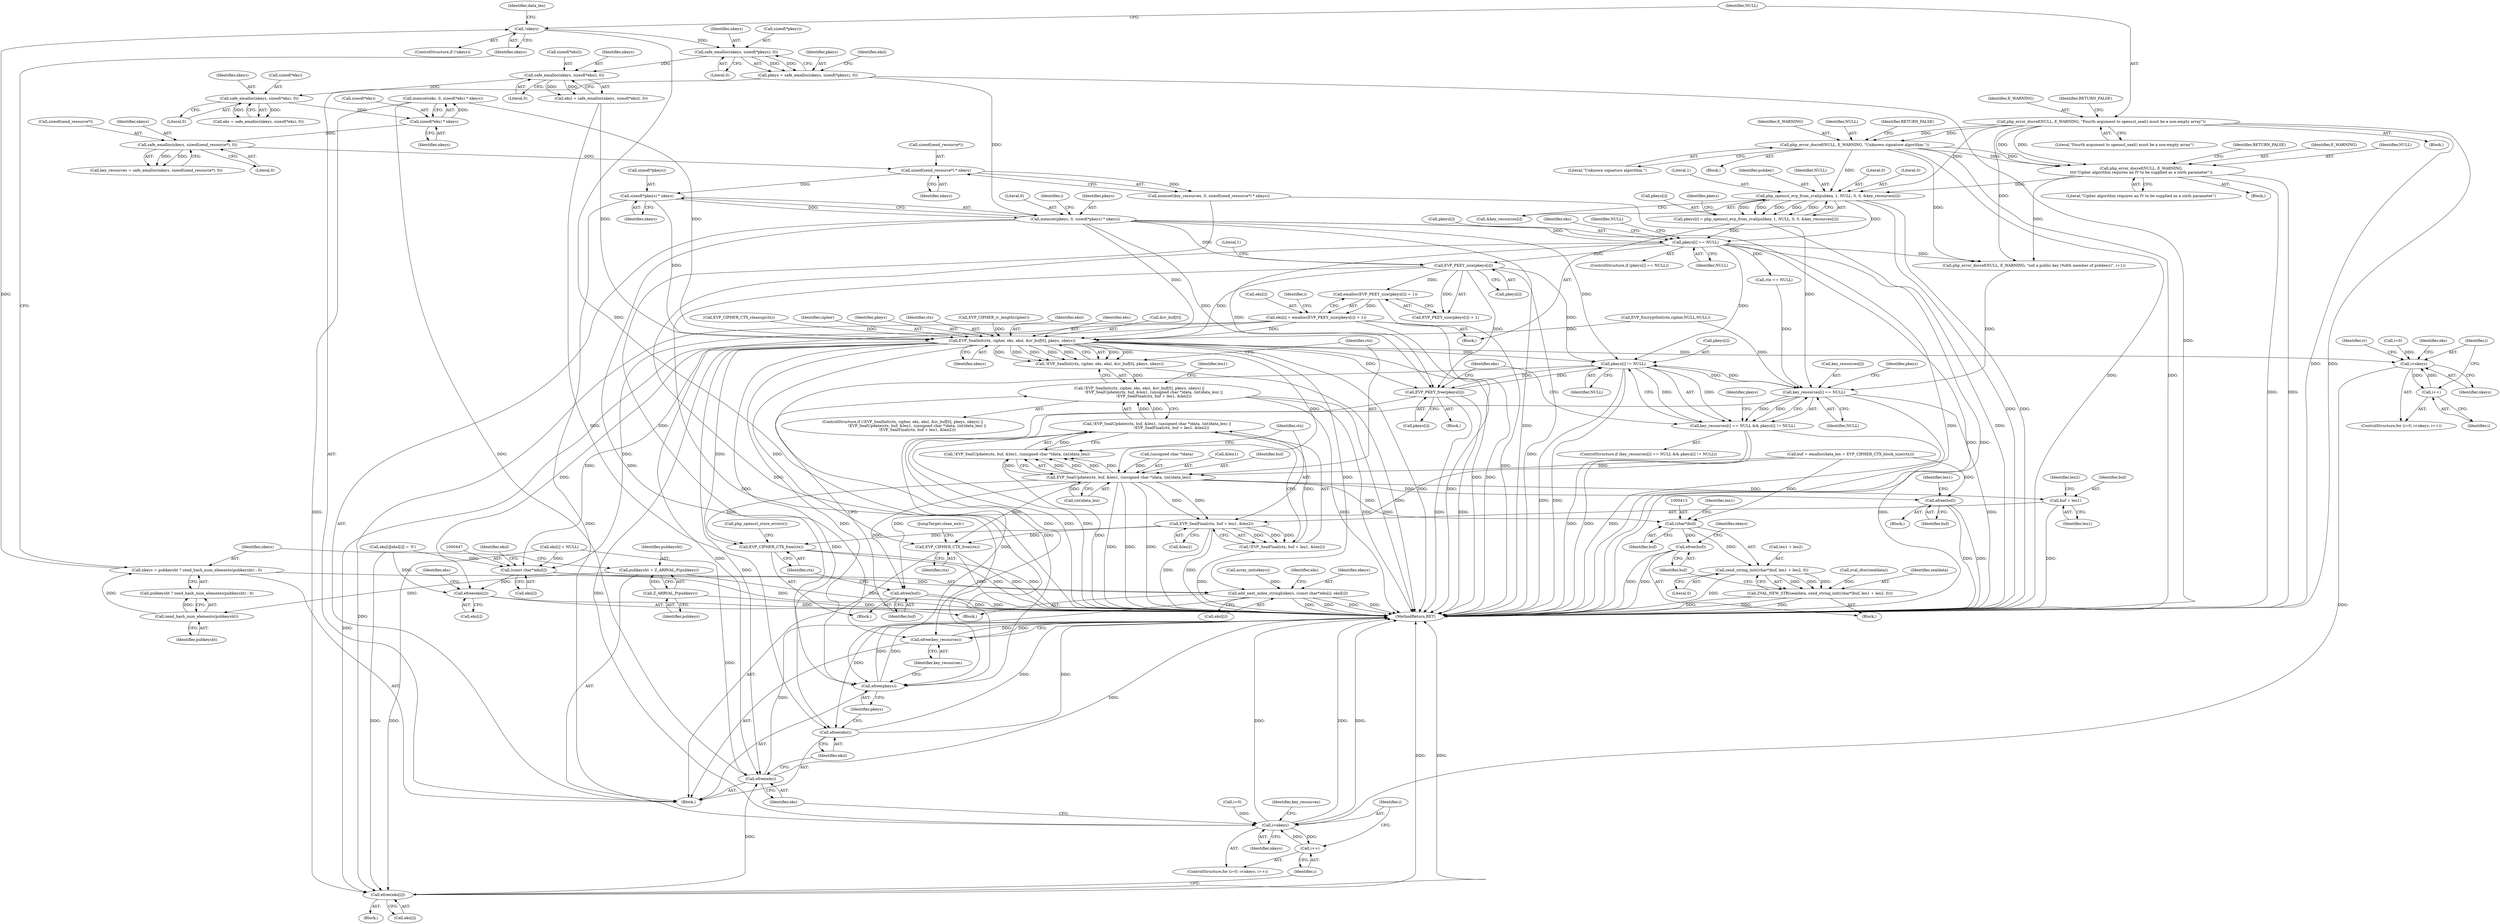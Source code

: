 digraph "0_php_91826a311dd37f4c4e5d605fa7af331e80ddd4c3@API" {
"1000318" [label="(Call,emalloc(EVP_PKEY_size(pkeys[i]) + 1))"];
"1000320" [label="(Call,EVP_PKEY_size(pkeys[i]))"];
"1000299" [label="(Call,pkeys[i] == NULL)"];
"1000284" [label="(Call,pkeys[i] = php_openssl_evp_from_zval(pubkey, 1, NULL, 0, 0, &key_resources[i]))"];
"1000288" [label="(Call,php_openssl_evp_from_zval(pubkey, 1, NULL, 0, 0, &key_resources[i]))"];
"1000199" [label="(Call,php_error_docref(NULL, E_WARNING, \"Unknown signature algorithm.\"))"];
"1000180" [label="(Call,php_error_docref(NULL, E_WARNING, \"Fourth argument to openssl_seal() must be a non-empty array\"))"];
"1000221" [label="(Call,php_error_docref(NULL, E_WARNING,\n\t\t\t\t\"Cipher algorithm requires an IV to be supplied as a sixth parameter\"))"];
"1000272" [label="(Call,memset(pkeys, 0, sizeof(*pkeys) * nkeys))"];
"1000226" [label="(Call,pkeys = safe_emalloc(nkeys, sizeof(*pkeys), 0))"];
"1000228" [label="(Call,safe_emalloc(nkeys, sizeof(*pkeys), 0))"];
"1000177" [label="(Call,!nkeys)"];
"1000169" [label="(Call,nkeys = pubkeysht ? zend_hash_num_elements(pubkeysht) : 0)"];
"1000173" [label="(Call,zend_hash_num_elements(pubkeysht))"];
"1000165" [label="(Call,pubkeysht = Z_ARRVAL_P(pubkeys))"];
"1000167" [label="(Call,Z_ARRVAL_P(pubkeys))"];
"1000275" [label="(Call,sizeof(*pkeys) * nkeys)"];
"1000268" [label="(Call,sizeof(zend_resource*) * nkeys)"];
"1000260" [label="(Call,safe_emalloc(nkeys, sizeof(zend_resource*), 0))"];
"1000253" [label="(Call,sizeof(*eks) * nkeys)"];
"1000244" [label="(Call,safe_emalloc(nkeys, sizeof(*eks), 0))"];
"1000236" [label="(Call,safe_emalloc(nkeys, sizeof(*eksl), 0))"];
"1000314" [label="(Call,eks[i] = emalloc(EVP_PKEY_size(pkeys[i]) + 1))"];
"1000360" [label="(Call,EVP_SealInit(ctx, cipher, eks, eksl, &iv_buf[0], pkeys, nkeys))"];
"1000359" [label="(Call,!EVP_SealInit(ctx, cipher, eks, eksl, &iv_buf[0], pkeys, nkeys))"];
"1000358" [label="(Call,!EVP_SealInit(ctx, cipher, eks, eksl, &iv_buf[0], pkeys, nkeys) ||\n                        !EVP_SealUpdate(ctx, buf, &len1, (unsigned char *)data, (int)data_len) ||\n                        !EVP_SealFinal(ctx, buf + len1, &len2))"];
"1000373" [label="(Call,EVP_SealUpdate(ctx, buf, &len1, (unsigned char *)data, (int)data_len))"];
"1000372" [label="(Call,!EVP_SealUpdate(ctx, buf, &len1, (unsigned char *)data, (int)data_len))"];
"1000371" [label="(Call,!EVP_SealUpdate(ctx, buf, &len1, (unsigned char *)data, (int)data_len) ||\n                        !EVP_SealFinal(ctx, buf + len1, &len2))"];
"1000385" [label="(Call,EVP_SealFinal(ctx, buf + len1, &len2))"];
"1000384" [label="(Call,!EVP_SealFinal(ctx, buf + len1, &len2))"];
"1000395" [label="(Call,EVP_CIPHER_CTX_free(ctx))"];
"1000489" [label="(Call,EVP_CIPHER_CTX_free(ctx))"];
"1000387" [label="(Call,buf + len1)"];
"1000393" [label="(Call,efree(buf))"];
"1000412" [label="(Call,(char*)buf)"];
"1000411" [label="(Call,zend_string_init((char*)buf, len1 + len2, 0))"];
"1000409" [label="(Call,ZVAL_NEW_STR(sealdata, zend_string_init((char*)buf, len1 + len2, 0)))"];
"1000419" [label="(Call,efree(buf))"];
"1000483" [label="(Call,efree(buf))"];
"1000429" [label="(Call,i<nkeys)"];
"1000432" [label="(Call,i++)"];
"1000496" [label="(Call,i<nkeys)"];
"1000499" [label="(Call,i++)"];
"1000446" [label="(Call,(const char*)eks[i])"];
"1000444" [label="(Call,add_next_index_stringl(ekeys, (const char*)eks[i], eksl[i]))"];
"1000530" [label="(Call,efree(eksl))"];
"1000454" [label="(Call,efree(eks[i]))"];
"1000509" [label="(Call,pkeys[i] != NULL)"];
"1000504" [label="(Call,key_resources[i] == NULL)"];
"1000503" [label="(Call,key_resources[i] == NULL && pkeys[i] != NULL)"];
"1000534" [label="(Call,efree(key_resources))"];
"1000515" [label="(Call,EVP_PKEY_free(pkeys[i]))"];
"1000532" [label="(Call,efree(pkeys))"];
"1000524" [label="(Call,efree(eks[i]))"];
"1000528" [label="(Call,efree(eks))"];
"1000423" [label="(Call,array_init(ekeys))"];
"1000274" [label="(Literal,0)"];
"1000249" [label="(Literal,0)"];
"1000272" [label="(Call,memset(pkeys, 0, sizeof(*pkeys) * nkeys))"];
"1000245" [label="(Identifier,nkeys)"];
"1000357" [label="(ControlStructure,if (!EVP_SealInit(ctx, cipher, eks, eksl, &iv_buf[0], pkeys, nkeys) ||\n                        !EVP_SealUpdate(ctx, buf, &len1, (unsigned char *)data, (int)data_len) ||\n                        !EVP_SealFinal(ctx, buf + len1, &len2)))"];
"1000422" [label="(Identifier,ekeys)"];
"1000371" [label="(Call,!EVP_SealUpdate(ctx, buf, &len1, (unsigned char *)data, (int)data_len) ||\n                        !EVP_SealFinal(ctx, buf + len1, &len2))"];
"1000393" [label="(Call,efree(buf))"];
"1000384" [label="(Call,!EVP_SealFinal(ctx, buf + len1, &len2))"];
"1000378" [label="(Call,(unsigned char *)data)"];
"1000392" [label="(Block,)"];
"1000257" [label="(Identifier,nkeys)"];
"1000320" [label="(Call,EVP_PKEY_size(pkeys[i]))"];
"1000250" [label="(Call,memset(eks, 0, sizeof(*eks) * nkeys))"];
"1000482" [label="(Block,)"];
"1000303" [label="(Identifier,NULL)"];
"1000484" [label="(Identifier,buf)"];
"1000448" [label="(Call,eks[i])"];
"1000176" [label="(ControlStructure,if (!nkeys))"];
"1000360" [label="(Call,EVP_SealInit(ctx, cipher, eks, eksl, &iv_buf[0], pkeys, nkeys))"];
"1000199" [label="(Call,php_error_docref(NULL, E_WARNING, \"Unknown signature algorithm.\"))"];
"1000406" [label="(Block,)"];
"1000490" [label="(Identifier,ctx)"];
"1000179" [label="(Block,)"];
"1000394" [label="(Identifier,buf)"];
"1000498" [label="(Identifier,nkeys)"];
"1000435" [label="(Call,eks[i][eksl[i]] = '\0')"];
"1000229" [label="(Identifier,nkeys)"];
"1000291" [label="(Identifier,NULL)"];
"1000165" [label="(Call,pubkeysht = Z_ARRVAL_P(pubkeys))"];
"1000292" [label="(Literal,0)"];
"1000529" [label="(Identifier,eks)"];
"1000275" [label="(Call,sizeof(*pkeys) * nkeys)"];
"1000281" [label="(Identifier,i)"];
"1000514" [label="(Block,)"];
"1000254" [label="(Call,sizeof(*eks))"];
"1000407" [label="(Call,zval_dtor(sealdata))"];
"1000391" [label="(Identifier,len2)"];
"1000390" [label="(Call,&len2)"];
"1000396" [label="(Identifier,ctx)"];
"1000504" [label="(Call,key_resources[i] == NULL)"];
"1000230" [label="(Call,sizeof(*pkeys))"];
"1000419" [label="(Call,efree(buf))"];
"1000410" [label="(Identifier,sealdata)"];
"1000426" [label="(Call,i=0)"];
"1000222" [label="(Identifier,NULL)"];
"1000369" [label="(Identifier,pkeys)"];
"1000186" [label="(Identifier,data_len)"];
"1000487" [label="(Identifier,len1)"];
"1000183" [label="(Literal,\"Fourth argument to openssl_seal() must be a non-empty array\")"];
"1000534" [label="(Call,efree(key_resources))"];
"1000438" [label="(Identifier,eks)"];
"1000508" [label="(Identifier,NULL)"];
"1000228" [label="(Call,safe_emalloc(nkeys, sizeof(*pkeys), 0))"];
"1000434" [label="(Block,)"];
"1000306" [label="(Identifier,NULL)"];
"1000515" [label="(Call,EVP_PKEY_free(pkeys[i]))"];
"1000361" [label="(Identifier,ctx)"];
"1000493" [label="(Call,i=0)"];
"1000293" [label="(Literal,0)"];
"1000531" [label="(Identifier,eksl)"];
"1000497" [label="(Identifier,i)"];
"1000166" [label="(Identifier,pubkeysht)"];
"1000300" [label="(Call,pkeys[i])"];
"1000374" [label="(Identifier,ctx)"];
"1000454" [label="(Call,efree(eks[i]))"];
"1000430" [label="(Identifier,i)"];
"1000288" [label="(Call,php_openssl_evp_from_zval(pubkey, 1, NULL, 0, 0, &key_resources[i]))"];
"1000373" [label="(Call,EVP_SealUpdate(ctx, buf, &len1, (unsigned char *)data, (int)data_len))"];
"1000261" [label="(Identifier,nkeys)"];
"1000532" [label="(Call,efree(pkeys))"];
"1000528" [label="(Call,efree(eks))"];
"1000294" [label="(Call,&key_resources[i])"];
"1000177" [label="(Call,!nkeys)"];
"1000376" [label="(Call,&len1)"];
"1000499" [label="(Call,i++)"];
"1000203" [label="(Identifier,RETURN_FALSE)"];
"1000211" [label="(Call,EVP_CIPHER_iv_length(cipher))"];
"1000170" [label="(Identifier,nkeys)"];
"1000236" [label="(Call,safe_emalloc(nkeys, sizeof(*eksl), 0))"];
"1000536" [label="(MethodReturn,RET)"];
"1000418" [label="(Literal,0)"];
"1000535" [label="(Identifier,key_resources)"];
"1000283" [label="(Block,)"];
"1000456" [label="(Identifier,eks)"];
"1000299" [label="(Call,pkeys[i] == NULL)"];
"1000167" [label="(Call,Z_ARRVAL_P(pubkeys))"];
"1000290" [label="(Literal,1)"];
"1000364" [label="(Identifier,eksl)"];
"1000464" [label="(Identifier,iv)"];
"1000318" [label="(Call,emalloc(EVP_PKEY_size(pkeys[i]) + 1))"];
"1000174" [label="(Identifier,pubkeysht)"];
"1000412" [label="(Call,(char*)buf)"];
"1000530" [label="(Call,efree(eksl))"];
"1000363" [label="(Identifier,eks)"];
"1000510" [label="(Call,pkeys[i])"];
"1000523" [label="(Block,)"];
"1000260" [label="(Call,safe_emalloc(nkeys, sizeof(zend_resource*), 0))"];
"1000432" [label="(Call,i++)"];
"1000184" [label="(Identifier,RETURN_FALSE)"];
"1000381" [label="(Call,(int)data_len)"];
"1000385" [label="(Call,EVP_SealFinal(ctx, buf + len1, &len2))"];
"1000182" [label="(Identifier,E_WARNING)"];
"1000359" [label="(Call,!EVP_SealInit(ctx, cipher, eks, eksl, &iv_buf[0], pkeys, nkeys))"];
"1000411" [label="(Call,zend_string_init((char*)buf, len1 + len2, 0))"];
"1000503" [label="(Call,key_resources[i] == NULL && pkeys[i] != NULL)"];
"1000233" [label="(Literal,0)"];
"1000284" [label="(Call,pkeys[i] = php_openssl_evp_from_zval(pubkey, 1, NULL, 0, 0, &key_resources[i]))"];
"1000375" [label="(Identifier,buf)"];
"1000452" [label="(Identifier,eksl)"];
"1000221" [label="(Call,php_error_docref(NULL, E_WARNING,\n\t\t\t\t\"Cipher algorithm requires an IV to be supplied as a sixth parameter\"))"];
"1000244" [label="(Call,safe_emalloc(nkeys, sizeof(*eks), 0))"];
"1000235" [label="(Identifier,eksl)"];
"1000237" [label="(Identifier,nkeys)"];
"1000298" [label="(ControlStructure,if (pkeys[i] == NULL))"];
"1000333" [label="(Call,ctx == NULL)"];
"1000483" [label="(Call,efree(buf))"];
"1000387" [label="(Call,buf + len1)"];
"1000451" [label="(Call,eksl[i])"];
"1000268" [label="(Call,sizeof(zend_resource*) * nkeys)"];
"1000324" [label="(Literal,1)"];
"1000224" [label="(Literal,\"Cipher algorithm requires an IV to be supplied as a sixth parameter\")"];
"1000403" [label="(Identifier,len1)"];
"1000492" [label="(ControlStructure,for (i=0; i<nkeys; i++))"];
"1000370" [label="(Identifier,nkeys)"];
"1000225" [label="(Identifier,RETURN_FALSE)"];
"1000201" [label="(Identifier,E_WARNING)"];
"1000315" [label="(Call,eks[i])"];
"1000279" [label="(Identifier,nkeys)"];
"1000496" [label="(Call,i<nkeys)"];
"1000395" [label="(Call,EVP_CIPHER_CTX_free(ctx))"];
"1000169" [label="(Call,nkeys = pubkeysht ? zend_hash_num_elements(pubkeysht) : 0)"];
"1000168" [label="(Identifier,pubkeys)"];
"1000458" [label="(Call,eks[i] = NULL)"];
"1000358" [label="(Call,!EVP_SealInit(ctx, cipher, eks, eksl, &iv_buf[0], pkeys, nkeys) ||\n                        !EVP_SealUpdate(ctx, buf, &len1, (unsigned char *)data, (int)data_len) ||\n                        !EVP_SealFinal(ctx, buf + len1, &len2))"];
"1000445" [label="(Identifier,ekeys)"];
"1000200" [label="(Identifier,NULL)"];
"1000314" [label="(Call,eks[i] = emalloc(EVP_PKEY_size(pkeys[i]) + 1))"];
"1000181" [label="(Identifier,NULL)"];
"1000264" [label="(Literal,0)"];
"1000348" [label="(Call,buf = emalloc(data_len + EVP_CIPHER_CTX_block_size(ctx)))"];
"1000429" [label="(Call,i<nkeys)"];
"1000220" [label="(Block,)"];
"1000180" [label="(Call,php_error_docref(NULL, E_WARNING, \"Fourth argument to openssl_seal() must be a non-empty array\"))"];
"1000223" [label="(Identifier,E_WARNING)"];
"1000431" [label="(Identifier,nkeys)"];
"1000409" [label="(Call,ZVAL_NEW_STR(sealdata, zend_string_init((char*)buf, len1 + len2, 0)))"];
"1000420" [label="(Identifier,buf)"];
"1000253" [label="(Call,sizeof(*eks) * nkeys)"];
"1000446" [label="(Call,(const char*)eks[i])"];
"1000513" [label="(Identifier,NULL)"];
"1000509" [label="(Call,pkeys[i] != NULL)"];
"1000460" [label="(Identifier,eks)"];
"1000234" [label="(Call,eksl = safe_emalloc(nkeys, sizeof(*eksl), 0))"];
"1000524" [label="(Call,efree(eks[i]))"];
"1000202" [label="(Literal,\"Unknown signature algorithm.\")"];
"1000388" [label="(Identifier,buf)"];
"1000246" [label="(Call,sizeof(*eks))"];
"1000198" [label="(Block,)"];
"1000491" [label="(JumpTarget,clean_exit:)"];
"1000397" [label="(Call,php_openssl_store_errors())"];
"1000269" [label="(Call,sizeof(zend_resource*))"];
"1000273" [label="(Identifier,pkeys)"];
"1000326" [label="(Identifier,i)"];
"1000386" [label="(Identifier,ctx)"];
"1000265" [label="(Call,memset(key_resources, 0, sizeof(zend_resource*) * nkeys))"];
"1000433" [label="(Identifier,i)"];
"1000365" [label="(Call,&iv_buf[0])"];
"1000415" [label="(Call,len1 + len2)"];
"1000425" [label="(ControlStructure,for (i=0; i<nkeys; i++))"];
"1000271" [label="(Identifier,nkeys)"];
"1000416" [label="(Identifier,len1)"];
"1000500" [label="(Identifier,i)"];
"1000517" [label="(Identifier,pkeys)"];
"1000506" [label="(Identifier,key_resources)"];
"1000444" [label="(Call,add_next_index_stringl(ekeys, (const char*)eks[i], eksl[i]))"];
"1000525" [label="(Call,eks[i])"];
"1000516" [label="(Call,pkeys[i])"];
"1000242" [label="(Call,eks = safe_emalloc(nkeys, sizeof(*eks), 0))"];
"1000489" [label="(Call,EVP_CIPHER_CTX_free(ctx))"];
"1000511" [label="(Identifier,pkeys)"];
"1000502" [label="(ControlStructure,if (key_resources[i] == NULL && pkeys[i] != NULL))"];
"1000262" [label="(Call,sizeof(zend_resource*))"];
"1000258" [label="(Call,key_resources = safe_emalloc(nkeys, sizeof(zend_resource*), 0))"];
"1000389" [label="(Identifier,len1)"];
"1000305" [label="(Call,php_error_docref(NULL, E_WARNING, \"not a public key (%dth member of pubkeys)\", i+1))"];
"1000289" [label="(Identifier,pubkey)"];
"1000372" [label="(Call,!EVP_SealUpdate(ctx, buf, &len1, (unsigned char *)data, (int)data_len))"];
"1000178" [label="(Identifier,nkeys)"];
"1000533" [label="(Identifier,pkeys)"];
"1000173" [label="(Call,zend_hash_num_elements(pubkeysht))"];
"1000301" [label="(Identifier,pkeys)"];
"1000241" [label="(Literal,0)"];
"1000238" [label="(Call,sizeof(*eksl))"];
"1000227" [label="(Identifier,pkeys)"];
"1000337" [label="(Call,EVP_EncryptInit(ctx,cipher,NULL,NULL))"];
"1000355" [label="(Call,EVP_CIPHER_CTX_cleanup(ctx))"];
"1000105" [label="(Block,)"];
"1000316" [label="(Identifier,eks)"];
"1000321" [label="(Call,pkeys[i])"];
"1000319" [label="(Call,EVP_PKEY_size(pkeys[i]) + 1)"];
"1000285" [label="(Call,pkeys[i])"];
"1000414" [label="(Identifier,buf)"];
"1000505" [label="(Call,key_resources[i])"];
"1000276" [label="(Call,sizeof(*pkeys))"];
"1000521" [label="(Identifier,eks)"];
"1000226" [label="(Call,pkeys = safe_emalloc(nkeys, sizeof(*pkeys), 0))"];
"1000171" [label="(Call,pubkeysht ? zend_hash_num_elements(pubkeysht) : 0)"];
"1000362" [label="(Identifier,cipher)"];
"1000455" [label="(Call,eks[i])"];
"1000318" -> "1000314"  [label="AST: "];
"1000318" -> "1000319"  [label="CFG: "];
"1000319" -> "1000318"  [label="AST: "];
"1000314" -> "1000318"  [label="CFG: "];
"1000318" -> "1000536"  [label="DDG: "];
"1000318" -> "1000314"  [label="DDG: "];
"1000320" -> "1000318"  [label="DDG: "];
"1000320" -> "1000319"  [label="AST: "];
"1000320" -> "1000321"  [label="CFG: "];
"1000321" -> "1000320"  [label="AST: "];
"1000324" -> "1000320"  [label="CFG: "];
"1000320" -> "1000536"  [label="DDG: "];
"1000320" -> "1000319"  [label="DDG: "];
"1000299" -> "1000320"  [label="DDG: "];
"1000272" -> "1000320"  [label="DDG: "];
"1000320" -> "1000360"  [label="DDG: "];
"1000320" -> "1000509"  [label="DDG: "];
"1000320" -> "1000515"  [label="DDG: "];
"1000320" -> "1000532"  [label="DDG: "];
"1000299" -> "1000298"  [label="AST: "];
"1000299" -> "1000303"  [label="CFG: "];
"1000300" -> "1000299"  [label="AST: "];
"1000303" -> "1000299"  [label="AST: "];
"1000306" -> "1000299"  [label="CFG: "];
"1000316" -> "1000299"  [label="CFG: "];
"1000299" -> "1000536"  [label="DDG: "];
"1000299" -> "1000536"  [label="DDG: "];
"1000284" -> "1000299"  [label="DDG: "];
"1000272" -> "1000299"  [label="DDG: "];
"1000288" -> "1000299"  [label="DDG: "];
"1000299" -> "1000305"  [label="DDG: "];
"1000299" -> "1000333"  [label="DDG: "];
"1000299" -> "1000509"  [label="DDG: "];
"1000299" -> "1000515"  [label="DDG: "];
"1000299" -> "1000532"  [label="DDG: "];
"1000284" -> "1000283"  [label="AST: "];
"1000284" -> "1000288"  [label="CFG: "];
"1000285" -> "1000284"  [label="AST: "];
"1000288" -> "1000284"  [label="AST: "];
"1000301" -> "1000284"  [label="CFG: "];
"1000284" -> "1000536"  [label="DDG: "];
"1000288" -> "1000284"  [label="DDG: "];
"1000288" -> "1000284"  [label="DDG: "];
"1000288" -> "1000284"  [label="DDG: "];
"1000288" -> "1000284"  [label="DDG: "];
"1000288" -> "1000284"  [label="DDG: "];
"1000288" -> "1000294"  [label="CFG: "];
"1000289" -> "1000288"  [label="AST: "];
"1000290" -> "1000288"  [label="AST: "];
"1000291" -> "1000288"  [label="AST: "];
"1000292" -> "1000288"  [label="AST: "];
"1000293" -> "1000288"  [label="AST: "];
"1000294" -> "1000288"  [label="AST: "];
"1000288" -> "1000536"  [label="DDG: "];
"1000288" -> "1000536"  [label="DDG: "];
"1000199" -> "1000288"  [label="DDG: "];
"1000180" -> "1000288"  [label="DDG: "];
"1000221" -> "1000288"  [label="DDG: "];
"1000199" -> "1000198"  [label="AST: "];
"1000199" -> "1000202"  [label="CFG: "];
"1000200" -> "1000199"  [label="AST: "];
"1000201" -> "1000199"  [label="AST: "];
"1000202" -> "1000199"  [label="AST: "];
"1000203" -> "1000199"  [label="CFG: "];
"1000199" -> "1000536"  [label="DDG: "];
"1000199" -> "1000536"  [label="DDG: "];
"1000180" -> "1000199"  [label="DDG: "];
"1000180" -> "1000199"  [label="DDG: "];
"1000199" -> "1000221"  [label="DDG: "];
"1000199" -> "1000221"  [label="DDG: "];
"1000199" -> "1000305"  [label="DDG: "];
"1000180" -> "1000179"  [label="AST: "];
"1000180" -> "1000183"  [label="CFG: "];
"1000181" -> "1000180"  [label="AST: "];
"1000182" -> "1000180"  [label="AST: "];
"1000183" -> "1000180"  [label="AST: "];
"1000184" -> "1000180"  [label="CFG: "];
"1000180" -> "1000536"  [label="DDG: "];
"1000180" -> "1000536"  [label="DDG: "];
"1000180" -> "1000221"  [label="DDG: "];
"1000180" -> "1000221"  [label="DDG: "];
"1000180" -> "1000305"  [label="DDG: "];
"1000221" -> "1000220"  [label="AST: "];
"1000221" -> "1000224"  [label="CFG: "];
"1000222" -> "1000221"  [label="AST: "];
"1000223" -> "1000221"  [label="AST: "];
"1000224" -> "1000221"  [label="AST: "];
"1000225" -> "1000221"  [label="CFG: "];
"1000221" -> "1000536"  [label="DDG: "];
"1000221" -> "1000536"  [label="DDG: "];
"1000221" -> "1000305"  [label="DDG: "];
"1000272" -> "1000105"  [label="AST: "];
"1000272" -> "1000275"  [label="CFG: "];
"1000273" -> "1000272"  [label="AST: "];
"1000274" -> "1000272"  [label="AST: "];
"1000275" -> "1000272"  [label="AST: "];
"1000281" -> "1000272"  [label="CFG: "];
"1000272" -> "1000536"  [label="DDG: "];
"1000272" -> "1000536"  [label="DDG: "];
"1000226" -> "1000272"  [label="DDG: "];
"1000275" -> "1000272"  [label="DDG: "];
"1000272" -> "1000360"  [label="DDG: "];
"1000272" -> "1000509"  [label="DDG: "];
"1000272" -> "1000515"  [label="DDG: "];
"1000272" -> "1000532"  [label="DDG: "];
"1000226" -> "1000105"  [label="AST: "];
"1000226" -> "1000228"  [label="CFG: "];
"1000227" -> "1000226"  [label="AST: "];
"1000228" -> "1000226"  [label="AST: "];
"1000235" -> "1000226"  [label="CFG: "];
"1000226" -> "1000536"  [label="DDG: "];
"1000228" -> "1000226"  [label="DDG: "];
"1000228" -> "1000226"  [label="DDG: "];
"1000228" -> "1000233"  [label="CFG: "];
"1000229" -> "1000228"  [label="AST: "];
"1000230" -> "1000228"  [label="AST: "];
"1000233" -> "1000228"  [label="AST: "];
"1000177" -> "1000228"  [label="DDG: "];
"1000228" -> "1000236"  [label="DDG: "];
"1000177" -> "1000176"  [label="AST: "];
"1000177" -> "1000178"  [label="CFG: "];
"1000178" -> "1000177"  [label="AST: "];
"1000181" -> "1000177"  [label="CFG: "];
"1000186" -> "1000177"  [label="CFG: "];
"1000177" -> "1000536"  [label="DDG: "];
"1000169" -> "1000177"  [label="DDG: "];
"1000169" -> "1000105"  [label="AST: "];
"1000169" -> "1000171"  [label="CFG: "];
"1000170" -> "1000169"  [label="AST: "];
"1000171" -> "1000169"  [label="AST: "];
"1000178" -> "1000169"  [label="CFG: "];
"1000169" -> "1000536"  [label="DDG: "];
"1000173" -> "1000169"  [label="DDG: "];
"1000173" -> "1000171"  [label="AST: "];
"1000173" -> "1000174"  [label="CFG: "];
"1000174" -> "1000173"  [label="AST: "];
"1000171" -> "1000173"  [label="CFG: "];
"1000173" -> "1000171"  [label="DDG: "];
"1000165" -> "1000173"  [label="DDG: "];
"1000165" -> "1000105"  [label="AST: "];
"1000165" -> "1000167"  [label="CFG: "];
"1000166" -> "1000165"  [label="AST: "];
"1000167" -> "1000165"  [label="AST: "];
"1000170" -> "1000165"  [label="CFG: "];
"1000165" -> "1000536"  [label="DDG: "];
"1000167" -> "1000165"  [label="DDG: "];
"1000167" -> "1000168"  [label="CFG: "];
"1000168" -> "1000167"  [label="AST: "];
"1000167" -> "1000536"  [label="DDG: "];
"1000275" -> "1000279"  [label="CFG: "];
"1000276" -> "1000275"  [label="AST: "];
"1000279" -> "1000275"  [label="AST: "];
"1000268" -> "1000275"  [label="DDG: "];
"1000275" -> "1000360"  [label="DDG: "];
"1000275" -> "1000496"  [label="DDG: "];
"1000268" -> "1000265"  [label="AST: "];
"1000268" -> "1000271"  [label="CFG: "];
"1000269" -> "1000268"  [label="AST: "];
"1000271" -> "1000268"  [label="AST: "];
"1000265" -> "1000268"  [label="CFG: "];
"1000268" -> "1000265"  [label="DDG: "];
"1000260" -> "1000268"  [label="DDG: "];
"1000260" -> "1000258"  [label="AST: "];
"1000260" -> "1000264"  [label="CFG: "];
"1000261" -> "1000260"  [label="AST: "];
"1000262" -> "1000260"  [label="AST: "];
"1000264" -> "1000260"  [label="AST: "];
"1000258" -> "1000260"  [label="CFG: "];
"1000260" -> "1000258"  [label="DDG: "];
"1000260" -> "1000258"  [label="DDG: "];
"1000253" -> "1000260"  [label="DDG: "];
"1000253" -> "1000250"  [label="AST: "];
"1000253" -> "1000257"  [label="CFG: "];
"1000254" -> "1000253"  [label="AST: "];
"1000257" -> "1000253"  [label="AST: "];
"1000250" -> "1000253"  [label="CFG: "];
"1000253" -> "1000250"  [label="DDG: "];
"1000244" -> "1000253"  [label="DDG: "];
"1000244" -> "1000242"  [label="AST: "];
"1000244" -> "1000249"  [label="CFG: "];
"1000245" -> "1000244"  [label="AST: "];
"1000246" -> "1000244"  [label="AST: "];
"1000249" -> "1000244"  [label="AST: "];
"1000242" -> "1000244"  [label="CFG: "];
"1000244" -> "1000242"  [label="DDG: "];
"1000244" -> "1000242"  [label="DDG: "];
"1000236" -> "1000244"  [label="DDG: "];
"1000236" -> "1000234"  [label="AST: "];
"1000236" -> "1000241"  [label="CFG: "];
"1000237" -> "1000236"  [label="AST: "];
"1000238" -> "1000236"  [label="AST: "];
"1000241" -> "1000236"  [label="AST: "];
"1000234" -> "1000236"  [label="CFG: "];
"1000236" -> "1000234"  [label="DDG: "];
"1000236" -> "1000234"  [label="DDG: "];
"1000314" -> "1000283"  [label="AST: "];
"1000315" -> "1000314"  [label="AST: "];
"1000326" -> "1000314"  [label="CFG: "];
"1000314" -> "1000536"  [label="DDG: "];
"1000314" -> "1000536"  [label="DDG: "];
"1000314" -> "1000360"  [label="DDG: "];
"1000314" -> "1000446"  [label="DDG: "];
"1000314" -> "1000524"  [label="DDG: "];
"1000314" -> "1000528"  [label="DDG: "];
"1000360" -> "1000359"  [label="AST: "];
"1000360" -> "1000370"  [label="CFG: "];
"1000361" -> "1000360"  [label="AST: "];
"1000362" -> "1000360"  [label="AST: "];
"1000363" -> "1000360"  [label="AST: "];
"1000364" -> "1000360"  [label="AST: "];
"1000365" -> "1000360"  [label="AST: "];
"1000369" -> "1000360"  [label="AST: "];
"1000370" -> "1000360"  [label="AST: "];
"1000359" -> "1000360"  [label="CFG: "];
"1000360" -> "1000536"  [label="DDG: "];
"1000360" -> "1000536"  [label="DDG: "];
"1000360" -> "1000359"  [label="DDG: "];
"1000360" -> "1000359"  [label="DDG: "];
"1000360" -> "1000359"  [label="DDG: "];
"1000360" -> "1000359"  [label="DDG: "];
"1000360" -> "1000359"  [label="DDG: "];
"1000360" -> "1000359"  [label="DDG: "];
"1000360" -> "1000359"  [label="DDG: "];
"1000355" -> "1000360"  [label="DDG: "];
"1000337" -> "1000360"  [label="DDG: "];
"1000211" -> "1000360"  [label="DDG: "];
"1000250" -> "1000360"  [label="DDG: "];
"1000234" -> "1000360"  [label="DDG: "];
"1000360" -> "1000373"  [label="DDG: "];
"1000360" -> "1000395"  [label="DDG: "];
"1000360" -> "1000429"  [label="DDG: "];
"1000360" -> "1000446"  [label="DDG: "];
"1000360" -> "1000444"  [label="DDG: "];
"1000360" -> "1000454"  [label="DDG: "];
"1000360" -> "1000489"  [label="DDG: "];
"1000360" -> "1000496"  [label="DDG: "];
"1000360" -> "1000509"  [label="DDG: "];
"1000360" -> "1000515"  [label="DDG: "];
"1000360" -> "1000524"  [label="DDG: "];
"1000360" -> "1000528"  [label="DDG: "];
"1000360" -> "1000530"  [label="DDG: "];
"1000360" -> "1000532"  [label="DDG: "];
"1000359" -> "1000358"  [label="AST: "];
"1000374" -> "1000359"  [label="CFG: "];
"1000358" -> "1000359"  [label="CFG: "];
"1000359" -> "1000536"  [label="DDG: "];
"1000359" -> "1000358"  [label="DDG: "];
"1000358" -> "1000357"  [label="AST: "];
"1000358" -> "1000371"  [label="CFG: "];
"1000371" -> "1000358"  [label="AST: "];
"1000394" -> "1000358"  [label="CFG: "];
"1000403" -> "1000358"  [label="CFG: "];
"1000358" -> "1000536"  [label="DDG: "];
"1000358" -> "1000536"  [label="DDG: "];
"1000358" -> "1000536"  [label="DDG: "];
"1000371" -> "1000358"  [label="DDG: "];
"1000371" -> "1000358"  [label="DDG: "];
"1000373" -> "1000372"  [label="AST: "];
"1000373" -> "1000381"  [label="CFG: "];
"1000374" -> "1000373"  [label="AST: "];
"1000375" -> "1000373"  [label="AST: "];
"1000376" -> "1000373"  [label="AST: "];
"1000378" -> "1000373"  [label="AST: "];
"1000381" -> "1000373"  [label="AST: "];
"1000372" -> "1000373"  [label="CFG: "];
"1000373" -> "1000536"  [label="DDG: "];
"1000373" -> "1000536"  [label="DDG: "];
"1000373" -> "1000536"  [label="DDG: "];
"1000373" -> "1000372"  [label="DDG: "];
"1000373" -> "1000372"  [label="DDG: "];
"1000373" -> "1000372"  [label="DDG: "];
"1000373" -> "1000372"  [label="DDG: "];
"1000373" -> "1000372"  [label="DDG: "];
"1000348" -> "1000373"  [label="DDG: "];
"1000378" -> "1000373"  [label="DDG: "];
"1000381" -> "1000373"  [label="DDG: "];
"1000373" -> "1000385"  [label="DDG: "];
"1000373" -> "1000385"  [label="DDG: "];
"1000373" -> "1000387"  [label="DDG: "];
"1000373" -> "1000393"  [label="DDG: "];
"1000373" -> "1000395"  [label="DDG: "];
"1000373" -> "1000412"  [label="DDG: "];
"1000373" -> "1000483"  [label="DDG: "];
"1000373" -> "1000489"  [label="DDG: "];
"1000372" -> "1000371"  [label="AST: "];
"1000386" -> "1000372"  [label="CFG: "];
"1000371" -> "1000372"  [label="CFG: "];
"1000372" -> "1000536"  [label="DDG: "];
"1000372" -> "1000371"  [label="DDG: "];
"1000371" -> "1000384"  [label="CFG: "];
"1000384" -> "1000371"  [label="AST: "];
"1000371" -> "1000536"  [label="DDG: "];
"1000371" -> "1000536"  [label="DDG: "];
"1000384" -> "1000371"  [label="DDG: "];
"1000385" -> "1000384"  [label="AST: "];
"1000385" -> "1000390"  [label="CFG: "];
"1000386" -> "1000385"  [label="AST: "];
"1000387" -> "1000385"  [label="AST: "];
"1000390" -> "1000385"  [label="AST: "];
"1000384" -> "1000385"  [label="CFG: "];
"1000385" -> "1000536"  [label="DDG: "];
"1000385" -> "1000536"  [label="DDG: "];
"1000385" -> "1000384"  [label="DDG: "];
"1000385" -> "1000384"  [label="DDG: "];
"1000385" -> "1000384"  [label="DDG: "];
"1000385" -> "1000395"  [label="DDG: "];
"1000385" -> "1000489"  [label="DDG: "];
"1000384" -> "1000536"  [label="DDG: "];
"1000395" -> "1000392"  [label="AST: "];
"1000395" -> "1000396"  [label="CFG: "];
"1000396" -> "1000395"  [label="AST: "];
"1000397" -> "1000395"  [label="CFG: "];
"1000395" -> "1000536"  [label="DDG: "];
"1000395" -> "1000536"  [label="DDG: "];
"1000489" -> "1000105"  [label="AST: "];
"1000489" -> "1000490"  [label="CFG: "];
"1000490" -> "1000489"  [label="AST: "];
"1000491" -> "1000489"  [label="CFG: "];
"1000489" -> "1000536"  [label="DDG: "];
"1000489" -> "1000536"  [label="DDG: "];
"1000387" -> "1000389"  [label="CFG: "];
"1000388" -> "1000387"  [label="AST: "];
"1000389" -> "1000387"  [label="AST: "];
"1000391" -> "1000387"  [label="CFG: "];
"1000387" -> "1000536"  [label="DDG: "];
"1000393" -> "1000392"  [label="AST: "];
"1000393" -> "1000394"  [label="CFG: "];
"1000394" -> "1000393"  [label="AST: "];
"1000396" -> "1000393"  [label="CFG: "];
"1000393" -> "1000536"  [label="DDG: "];
"1000393" -> "1000536"  [label="DDG: "];
"1000348" -> "1000393"  [label="DDG: "];
"1000412" -> "1000411"  [label="AST: "];
"1000412" -> "1000414"  [label="CFG: "];
"1000413" -> "1000412"  [label="AST: "];
"1000414" -> "1000412"  [label="AST: "];
"1000416" -> "1000412"  [label="CFG: "];
"1000412" -> "1000411"  [label="DDG: "];
"1000348" -> "1000412"  [label="DDG: "];
"1000412" -> "1000419"  [label="DDG: "];
"1000411" -> "1000409"  [label="AST: "];
"1000411" -> "1000418"  [label="CFG: "];
"1000415" -> "1000411"  [label="AST: "];
"1000418" -> "1000411"  [label="AST: "];
"1000409" -> "1000411"  [label="CFG: "];
"1000411" -> "1000536"  [label="DDG: "];
"1000411" -> "1000409"  [label="DDG: "];
"1000411" -> "1000409"  [label="DDG: "];
"1000411" -> "1000409"  [label="DDG: "];
"1000409" -> "1000406"  [label="AST: "];
"1000410" -> "1000409"  [label="AST: "];
"1000420" -> "1000409"  [label="CFG: "];
"1000409" -> "1000536"  [label="DDG: "];
"1000409" -> "1000536"  [label="DDG: "];
"1000409" -> "1000536"  [label="DDG: "];
"1000407" -> "1000409"  [label="DDG: "];
"1000419" -> "1000406"  [label="AST: "];
"1000419" -> "1000420"  [label="CFG: "];
"1000420" -> "1000419"  [label="AST: "];
"1000422" -> "1000419"  [label="CFG: "];
"1000419" -> "1000536"  [label="DDG: "];
"1000419" -> "1000536"  [label="DDG: "];
"1000483" -> "1000482"  [label="AST: "];
"1000483" -> "1000484"  [label="CFG: "];
"1000484" -> "1000483"  [label="AST: "];
"1000487" -> "1000483"  [label="CFG: "];
"1000483" -> "1000536"  [label="DDG: "];
"1000483" -> "1000536"  [label="DDG: "];
"1000348" -> "1000483"  [label="DDG: "];
"1000429" -> "1000425"  [label="AST: "];
"1000429" -> "1000431"  [label="CFG: "];
"1000430" -> "1000429"  [label="AST: "];
"1000431" -> "1000429"  [label="AST: "];
"1000438" -> "1000429"  [label="CFG: "];
"1000464" -> "1000429"  [label="CFG: "];
"1000426" -> "1000429"  [label="DDG: "];
"1000432" -> "1000429"  [label="DDG: "];
"1000429" -> "1000432"  [label="DDG: "];
"1000429" -> "1000496"  [label="DDG: "];
"1000432" -> "1000425"  [label="AST: "];
"1000432" -> "1000433"  [label="CFG: "];
"1000433" -> "1000432"  [label="AST: "];
"1000430" -> "1000432"  [label="CFG: "];
"1000496" -> "1000492"  [label="AST: "];
"1000496" -> "1000498"  [label="CFG: "];
"1000497" -> "1000496"  [label="AST: "];
"1000498" -> "1000496"  [label="AST: "];
"1000506" -> "1000496"  [label="CFG: "];
"1000529" -> "1000496"  [label="CFG: "];
"1000496" -> "1000536"  [label="DDG: "];
"1000496" -> "1000536"  [label="DDG: "];
"1000496" -> "1000536"  [label="DDG: "];
"1000493" -> "1000496"  [label="DDG: "];
"1000499" -> "1000496"  [label="DDG: "];
"1000496" -> "1000499"  [label="DDG: "];
"1000499" -> "1000492"  [label="AST: "];
"1000499" -> "1000500"  [label="CFG: "];
"1000500" -> "1000499"  [label="AST: "];
"1000497" -> "1000499"  [label="CFG: "];
"1000446" -> "1000444"  [label="AST: "];
"1000446" -> "1000448"  [label="CFG: "];
"1000447" -> "1000446"  [label="AST: "];
"1000448" -> "1000446"  [label="AST: "];
"1000452" -> "1000446"  [label="CFG: "];
"1000446" -> "1000444"  [label="DDG: "];
"1000435" -> "1000446"  [label="DDG: "];
"1000458" -> "1000446"  [label="DDG: "];
"1000446" -> "1000454"  [label="DDG: "];
"1000444" -> "1000434"  [label="AST: "];
"1000444" -> "1000451"  [label="CFG: "];
"1000445" -> "1000444"  [label="AST: "];
"1000451" -> "1000444"  [label="AST: "];
"1000456" -> "1000444"  [label="CFG: "];
"1000444" -> "1000536"  [label="DDG: "];
"1000444" -> "1000536"  [label="DDG: "];
"1000444" -> "1000536"  [label="DDG: "];
"1000444" -> "1000536"  [label="DDG: "];
"1000423" -> "1000444"  [label="DDG: "];
"1000444" -> "1000530"  [label="DDG: "];
"1000530" -> "1000105"  [label="AST: "];
"1000530" -> "1000531"  [label="CFG: "];
"1000531" -> "1000530"  [label="AST: "];
"1000533" -> "1000530"  [label="CFG: "];
"1000530" -> "1000536"  [label="DDG: "];
"1000530" -> "1000536"  [label="DDG: "];
"1000234" -> "1000530"  [label="DDG: "];
"1000454" -> "1000434"  [label="AST: "];
"1000454" -> "1000455"  [label="CFG: "];
"1000455" -> "1000454"  [label="AST: "];
"1000460" -> "1000454"  [label="CFG: "];
"1000454" -> "1000536"  [label="DDG: "];
"1000435" -> "1000454"  [label="DDG: "];
"1000509" -> "1000503"  [label="AST: "];
"1000509" -> "1000513"  [label="CFG: "];
"1000510" -> "1000509"  [label="AST: "];
"1000513" -> "1000509"  [label="AST: "];
"1000503" -> "1000509"  [label="CFG: "];
"1000509" -> "1000536"  [label="DDG: "];
"1000509" -> "1000536"  [label="DDG: "];
"1000509" -> "1000504"  [label="DDG: "];
"1000509" -> "1000503"  [label="DDG: "];
"1000509" -> "1000503"  [label="DDG: "];
"1000515" -> "1000509"  [label="DDG: "];
"1000504" -> "1000509"  [label="DDG: "];
"1000509" -> "1000515"  [label="DDG: "];
"1000509" -> "1000532"  [label="DDG: "];
"1000504" -> "1000503"  [label="AST: "];
"1000504" -> "1000508"  [label="CFG: "];
"1000505" -> "1000504"  [label="AST: "];
"1000508" -> "1000504"  [label="AST: "];
"1000511" -> "1000504"  [label="CFG: "];
"1000503" -> "1000504"  [label="CFG: "];
"1000504" -> "1000536"  [label="DDG: "];
"1000504" -> "1000536"  [label="DDG: "];
"1000504" -> "1000503"  [label="DDG: "];
"1000504" -> "1000503"  [label="DDG: "];
"1000265" -> "1000504"  [label="DDG: "];
"1000305" -> "1000504"  [label="DDG: "];
"1000337" -> "1000504"  [label="DDG: "];
"1000333" -> "1000504"  [label="DDG: "];
"1000504" -> "1000534"  [label="DDG: "];
"1000503" -> "1000502"  [label="AST: "];
"1000517" -> "1000503"  [label="CFG: "];
"1000521" -> "1000503"  [label="CFG: "];
"1000503" -> "1000536"  [label="DDG: "];
"1000503" -> "1000536"  [label="DDG: "];
"1000503" -> "1000536"  [label="DDG: "];
"1000534" -> "1000105"  [label="AST: "];
"1000534" -> "1000535"  [label="CFG: "];
"1000535" -> "1000534"  [label="AST: "];
"1000536" -> "1000534"  [label="CFG: "];
"1000534" -> "1000536"  [label="DDG: "];
"1000534" -> "1000536"  [label="DDG: "];
"1000265" -> "1000534"  [label="DDG: "];
"1000515" -> "1000514"  [label="AST: "];
"1000515" -> "1000516"  [label="CFG: "];
"1000516" -> "1000515"  [label="AST: "];
"1000521" -> "1000515"  [label="CFG: "];
"1000515" -> "1000536"  [label="DDG: "];
"1000515" -> "1000536"  [label="DDG: "];
"1000515" -> "1000532"  [label="DDG: "];
"1000532" -> "1000105"  [label="AST: "];
"1000532" -> "1000533"  [label="CFG: "];
"1000533" -> "1000532"  [label="AST: "];
"1000535" -> "1000532"  [label="CFG: "];
"1000532" -> "1000536"  [label="DDG: "];
"1000532" -> "1000536"  [label="DDG: "];
"1000524" -> "1000523"  [label="AST: "];
"1000524" -> "1000525"  [label="CFG: "];
"1000525" -> "1000524"  [label="AST: "];
"1000500" -> "1000524"  [label="CFG: "];
"1000524" -> "1000536"  [label="DDG: "];
"1000524" -> "1000536"  [label="DDG: "];
"1000250" -> "1000524"  [label="DDG: "];
"1000435" -> "1000524"  [label="DDG: "];
"1000458" -> "1000524"  [label="DDG: "];
"1000524" -> "1000528"  [label="DDG: "];
"1000528" -> "1000105"  [label="AST: "];
"1000528" -> "1000529"  [label="CFG: "];
"1000529" -> "1000528"  [label="AST: "];
"1000531" -> "1000528"  [label="CFG: "];
"1000528" -> "1000536"  [label="DDG: "];
"1000528" -> "1000536"  [label="DDG: "];
"1000250" -> "1000528"  [label="DDG: "];
"1000458" -> "1000528"  [label="DDG: "];
}
